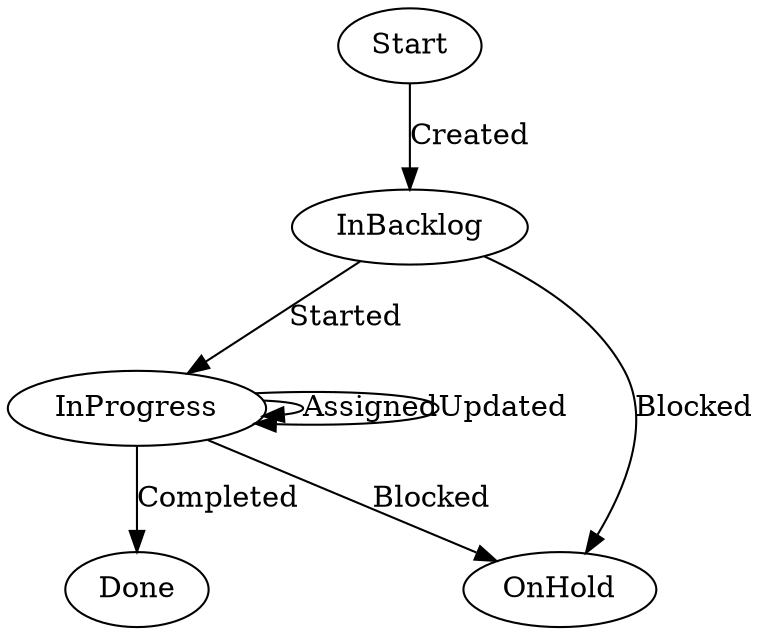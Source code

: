 digraph ticket {
Start -> InBacklog[label="Created"]; 
InBacklog -> InProgress[label="Started"]; 
InProgress -> InProgress[label="Assigned"]; 
InProgress -> InProgress[label="Updated"]; 
InProgress -> OnHold[label="Blocked"]; 
InBacklog -> OnHold[label="Blocked"];
InProgress -> Done[label="Completed"]; 
}
